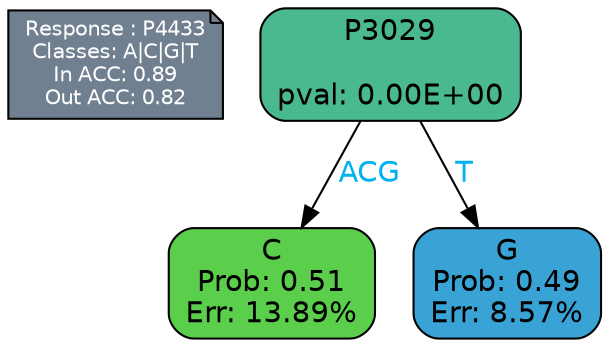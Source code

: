 digraph Tree {
node [shape=box, style="filled, rounded", color="black", fontname=helvetica] ;
graph [ranksep=equally, splines=polylines, bgcolor=transparent, dpi=600] ;
edge [fontname=helvetica] ;
LEGEND [label="Response : P4433
Classes: A|C|G|T
In ACC: 0.89
Out ACC: 0.82
",shape=note,align=left,style=filled,fillcolor="slategray",fontcolor="white",fontsize=10];1 [label="P3029

pval: 0.00E+00", fillcolor="#4bb990"] ;
2 [label="C
Prob: 0.51
Err: 13.89%", fillcolor="#5bcf4c"] ;
3 [label="G
Prob: 0.49
Err: 8.57%", fillcolor="#3aa3d6"] ;
1 -> 2 [label="ACG",fontcolor=deepskyblue2] ;
1 -> 3 [label="T",fontcolor=deepskyblue2] ;
{rank = same; 2;3;}{rank = same; LEGEND;1;}}